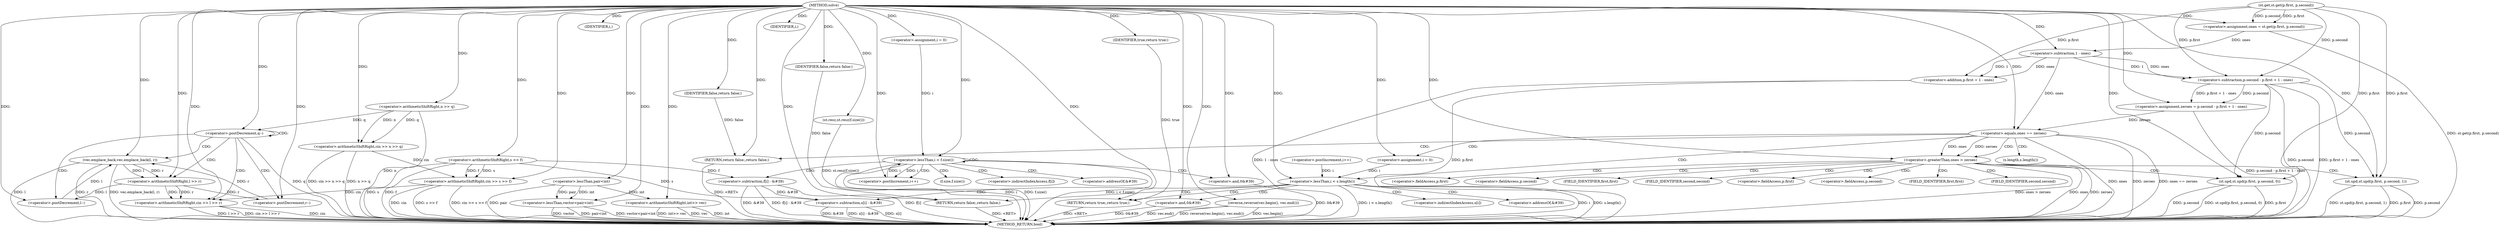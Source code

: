 digraph "solve" {  
"1000412" [label = "(METHOD,solve)" ]
"1000567" [label = "(METHOD_RETURN,bool)" ]
"1000416" [label = "(<operator>.arithmeticShiftRight,cin >> n >> q)" ]
"1000423" [label = "(<operator>.arithmeticShiftRight,cin >> s >> f)" ]
"1000438" [label = "(st.resz,st.resz(f.size()))" ]
"1000483" [label = "(reverse,reverse(vec.begin(), vec.end()))" ]
"1000565" [label = "(RETURN,return true;,return true;)" ]
"1000429" [label = "(<operator>.lessThan,vector<pair<int)" ]
"1000434" [label = "(<operator>.arithmeticShiftRight,int>> vec)" ]
"1000442" [label = "(<operator>.assignment,i = 0)" ]
"1000445" [label = "(<operator>.lessThan,i < f.size())" ]
"1000448" [label = "(<operator>.postIncrement,i++)" ]
"1000465" [label = "(<operator>.postDecrement,q--)" ]
"1000489" [label = "(<operator>.assignment,ones = st.get(p.first, p.second))" ]
"1000499" [label = "(<operator>.assignment,zeroes = p.second - p.first + 1 - ones)" ]
"1000544" [label = "(<operator>.assignment,i = 0)" ]
"1000547" [label = "(<operator>.lessThan,i < s.length())" ]
"1000566" [label = "(IDENTIFIER,true,return true;)" ]
"1000418" [label = "(<operator>.arithmeticShiftRight,n >> q)" ]
"1000425" [label = "(<operator>.arithmeticShiftRight,s >> f)" ]
"1000461" [label = "(<operator>.and,0&#39)" ]
"1000470" [label = "(<operator>.arithmeticShiftRight,cin >> l >> r)" ]
"1000480" [label = "(vec.emplace_back,vec.emplace_back(l, r))" ]
"1000513" [label = "(<operator>.equals,ones == zeroes)" ]
"1000520" [label = "(<operator>.greaterThan,ones > zeroes)" ]
"1000550" [label = "(<operator>.postIncrement,i++)" ]
"1000553" [label = "(<operator>.subtraction,s[i] - &#39)" ]
"1000559" [label = "(<operator>.and,0&#39)" ]
"1000431" [label = "(<operator>.lessThan,pair<int)" ]
"1000452" [label = "(IDENTIFIER,i,)" ]
"1000476" [label = "(<operator>.postDecrement,l--)" ]
"1000478" [label = "(<operator>.postDecrement,r--)" ]
"1000491" [label = "(st.get,st.get(p.first, p.second))" ]
"1000501" [label = "(<operator>.subtraction,p.second - p.first + 1 - ones)" ]
"1000517" [label = "(RETURN,return false;,return false;)" ]
"1000524" [label = "(st.upd,st.upd(p.first, p.second, 1))" ]
"1000563" [label = "(RETURN,return false;,return false;)" ]
"1000454" [label = "(IDENTIFIER,i,)" ]
"1000455" [label = "(<operator>.subtraction,f[i] - &#39)" ]
"1000472" [label = "(<operator>.arithmeticShiftRight,l >> r)" ]
"1000505" [label = "(<operator>.addition,p.first + 1 - ones)" ]
"1000518" [label = "(IDENTIFIER,false,return false;)" ]
"1000534" [label = "(st.upd,st.upd(p.first, p.second, 0))" ]
"1000564" [label = "(IDENTIFIER,false,return false;)" ]
"1000509" [label = "(<operator>.subtraction,1 - ones)" ]
"1000447" [label = "(f.size,f.size())" ]
"1000549" [label = "(s.length,s.length())" ]
"1000554" [label = "(<operator>.indirectIndexAccess,s[i])" ]
"1000557" [label = "(<operator>.addressOf,&#39)" ]
"1000525" [label = "(<operator>.fieldAccess,p.first)" ]
"1000528" [label = "(<operator>.fieldAccess,p.second)" ]
"1000456" [label = "(<operator>.indirectIndexAccess,f[i])" ]
"1000459" [label = "(<operator>.addressOf,&#39)" ]
"1000527" [label = "(FIELD_IDENTIFIER,first,first)" ]
"1000530" [label = "(FIELD_IDENTIFIER,second,second)" ]
"1000535" [label = "(<operator>.fieldAccess,p.first)" ]
"1000538" [label = "(<operator>.fieldAccess,p.second)" ]
"1000537" [label = "(FIELD_IDENTIFIER,first,first)" ]
"1000540" [label = "(FIELD_IDENTIFIER,second,second)" ]
  "1000565" -> "1000567"  [ label = "DDG: <RET>"] 
  "1000517" -> "1000567"  [ label = "DDG: <RET>"] 
  "1000418" -> "1000567"  [ label = "DDG: n"] 
  "1000416" -> "1000567"  [ label = "DDG: n >> q"] 
  "1000416" -> "1000567"  [ label = "DDG: cin >> n >> q"] 
  "1000423" -> "1000567"  [ label = "DDG: cin"] 
  "1000425" -> "1000567"  [ label = "DDG: s"] 
  "1000425" -> "1000567"  [ label = "DDG: f"] 
  "1000423" -> "1000567"  [ label = "DDG: s >> f"] 
  "1000423" -> "1000567"  [ label = "DDG: cin >> s >> f"] 
  "1000429" -> "1000567"  [ label = "DDG: pair<int"] 
  "1000429" -> "1000567"  [ label = "DDG: vector<pair<int"] 
  "1000434" -> "1000567"  [ label = "DDG: int"] 
  "1000434" -> "1000567"  [ label = "DDG: int>> vec"] 
  "1000438" -> "1000567"  [ label = "DDG: st.resz(f.size())"] 
  "1000445" -> "1000567"  [ label = "DDG: i"] 
  "1000445" -> "1000567"  [ label = "DDG: f.size()"] 
  "1000445" -> "1000567"  [ label = "DDG: i < f.size()"] 
  "1000465" -> "1000567"  [ label = "DDG: q"] 
  "1000483" -> "1000567"  [ label = "DDG: vec.begin()"] 
  "1000483" -> "1000567"  [ label = "DDG: vec.end()"] 
  "1000483" -> "1000567"  [ label = "DDG: reverse(vec.begin(), vec.end())"] 
  "1000489" -> "1000567"  [ label = "DDG: st.get(p.first, p.second)"] 
  "1000501" -> "1000567"  [ label = "DDG: p.second"] 
  "1000505" -> "1000567"  [ label = "DDG: p.first"] 
  "1000505" -> "1000567"  [ label = "DDG: 1 - ones"] 
  "1000501" -> "1000567"  [ label = "DDG: p.first + 1 - ones"] 
  "1000499" -> "1000567"  [ label = "DDG: p.second - p.first + 1 - ones"] 
  "1000513" -> "1000567"  [ label = "DDG: ones"] 
  "1000513" -> "1000567"  [ label = "DDG: zeroes"] 
  "1000513" -> "1000567"  [ label = "DDG: ones == zeroes"] 
  "1000520" -> "1000567"  [ label = "DDG: ones"] 
  "1000520" -> "1000567"  [ label = "DDG: zeroes"] 
  "1000520" -> "1000567"  [ label = "DDG: ones > zeroes"] 
  "1000534" -> "1000567"  [ label = "DDG: p.first"] 
  "1000534" -> "1000567"  [ label = "DDG: p.second"] 
  "1000534" -> "1000567"  [ label = "DDG: st.upd(p.first, p.second, 0)"] 
  "1000524" -> "1000567"  [ label = "DDG: p.first"] 
  "1000524" -> "1000567"  [ label = "DDG: p.second"] 
  "1000524" -> "1000567"  [ label = "DDG: st.upd(p.first, p.second, 1)"] 
  "1000547" -> "1000567"  [ label = "DDG: i"] 
  "1000547" -> "1000567"  [ label = "DDG: s.length()"] 
  "1000547" -> "1000567"  [ label = "DDG: i < s.length()"] 
  "1000553" -> "1000567"  [ label = "DDG: s[i]"] 
  "1000553" -> "1000567"  [ label = "DDG: &#39"] 
  "1000553" -> "1000567"  [ label = "DDG: s[i] - &#39"] 
  "1000559" -> "1000567"  [ label = "DDG: 0&#39"] 
  "1000470" -> "1000567"  [ label = "DDG: cin"] 
  "1000470" -> "1000567"  [ label = "DDG: l >> r"] 
  "1000470" -> "1000567"  [ label = "DDG: cin >> l >> r"] 
  "1000480" -> "1000567"  [ label = "DDG: l"] 
  "1000480" -> "1000567"  [ label = "DDG: r"] 
  "1000480" -> "1000567"  [ label = "DDG: vec.emplace_back(l, r)"] 
  "1000455" -> "1000567"  [ label = "DDG: f[i]"] 
  "1000455" -> "1000567"  [ label = "DDG: &#39"] 
  "1000455" -> "1000567"  [ label = "DDG: f[i] - &#39"] 
  "1000461" -> "1000567"  [ label = "DDG: 0&#39"] 
  "1000563" -> "1000567"  [ label = "DDG: <RET>"] 
  "1000434" -> "1000567"  [ label = "DDG: vec"] 
  "1000429" -> "1000567"  [ label = "DDG: vector"] 
  "1000431" -> "1000567"  [ label = "DDG: pair"] 
  "1000566" -> "1000565"  [ label = "DDG: true"] 
  "1000412" -> "1000565"  [ label = "DDG: "] 
  "1000412" -> "1000416"  [ label = "DDG: "] 
  "1000418" -> "1000416"  [ label = "DDG: q"] 
  "1000418" -> "1000416"  [ label = "DDG: n"] 
  "1000416" -> "1000423"  [ label = "DDG: cin"] 
  "1000412" -> "1000423"  [ label = "DDG: "] 
  "1000425" -> "1000423"  [ label = "DDG: s"] 
  "1000425" -> "1000423"  [ label = "DDG: f"] 
  "1000412" -> "1000438"  [ label = "DDG: "] 
  "1000412" -> "1000442"  [ label = "DDG: "] 
  "1000412" -> "1000483"  [ label = "DDG: "] 
  "1000491" -> "1000489"  [ label = "DDG: p.second"] 
  "1000491" -> "1000489"  [ label = "DDG: p.first"] 
  "1000501" -> "1000499"  [ label = "DDG: p.first + 1 - ones"] 
  "1000501" -> "1000499"  [ label = "DDG: p.second"] 
  "1000412" -> "1000544"  [ label = "DDG: "] 
  "1000412" -> "1000566"  [ label = "DDG: "] 
  "1000412" -> "1000418"  [ label = "DDG: "] 
  "1000412" -> "1000425"  [ label = "DDG: "] 
  "1000412" -> "1000429"  [ label = "DDG: "] 
  "1000431" -> "1000429"  [ label = "DDG: pair"] 
  "1000431" -> "1000429"  [ label = "DDG: int"] 
  "1000431" -> "1000434"  [ label = "DDG: int"] 
  "1000412" -> "1000434"  [ label = "DDG: "] 
  "1000442" -> "1000445"  [ label = "DDG: i"] 
  "1000448" -> "1000445"  [ label = "DDG: i"] 
  "1000412" -> "1000445"  [ label = "DDG: "] 
  "1000445" -> "1000448"  [ label = "DDG: i"] 
  "1000412" -> "1000448"  [ label = "DDG: "] 
  "1000418" -> "1000465"  [ label = "DDG: q"] 
  "1000412" -> "1000465"  [ label = "DDG: "] 
  "1000412" -> "1000489"  [ label = "DDG: "] 
  "1000412" -> "1000499"  [ label = "DDG: "] 
  "1000544" -> "1000547"  [ label = "DDG: i"] 
  "1000550" -> "1000547"  [ label = "DDG: i"] 
  "1000412" -> "1000547"  [ label = "DDG: "] 
  "1000412" -> "1000431"  [ label = "DDG: "] 
  "1000412" -> "1000452"  [ label = "DDG: "] 
  "1000412" -> "1000461"  [ label = "DDG: "] 
  "1000423" -> "1000470"  [ label = "DDG: cin"] 
  "1000412" -> "1000470"  [ label = "DDG: "] 
  "1000472" -> "1000470"  [ label = "DDG: l"] 
  "1000472" -> "1000470"  [ label = "DDG: r"] 
  "1000476" -> "1000480"  [ label = "DDG: l"] 
  "1000412" -> "1000480"  [ label = "DDG: "] 
  "1000478" -> "1000480"  [ label = "DDG: r"] 
  "1000491" -> "1000501"  [ label = "DDG: p.second"] 
  "1000491" -> "1000501"  [ label = "DDG: p.first"] 
  "1000509" -> "1000501"  [ label = "DDG: ones"] 
  "1000509" -> "1000501"  [ label = "DDG: 1"] 
  "1000509" -> "1000513"  [ label = "DDG: ones"] 
  "1000412" -> "1000513"  [ label = "DDG: "] 
  "1000499" -> "1000513"  [ label = "DDG: zeroes"] 
  "1000518" -> "1000517"  [ label = "DDG: false"] 
  "1000412" -> "1000517"  [ label = "DDG: "] 
  "1000513" -> "1000520"  [ label = "DDG: ones"] 
  "1000412" -> "1000520"  [ label = "DDG: "] 
  "1000513" -> "1000520"  [ label = "DDG: zeroes"] 
  "1000425" -> "1000553"  [ label = "DDG: s"] 
  "1000455" -> "1000553"  [ label = "DDG: &#39"] 
  "1000412" -> "1000559"  [ label = "DDG: "] 
  "1000564" -> "1000563"  [ label = "DDG: false"] 
  "1000412" -> "1000563"  [ label = "DDG: "] 
  "1000412" -> "1000454"  [ label = "DDG: "] 
  "1000480" -> "1000472"  [ label = "DDG: l"] 
  "1000412" -> "1000472"  [ label = "DDG: "] 
  "1000480" -> "1000472"  [ label = "DDG: r"] 
  "1000472" -> "1000476"  [ label = "DDG: l"] 
  "1000412" -> "1000476"  [ label = "DDG: "] 
  "1000472" -> "1000478"  [ label = "DDG: r"] 
  "1000412" -> "1000478"  [ label = "DDG: "] 
  "1000491" -> "1000505"  [ label = "DDG: p.first"] 
  "1000509" -> "1000505"  [ label = "DDG: ones"] 
  "1000509" -> "1000505"  [ label = "DDG: 1"] 
  "1000412" -> "1000518"  [ label = "DDG: "] 
  "1000491" -> "1000524"  [ label = "DDG: p.first"] 
  "1000501" -> "1000524"  [ label = "DDG: p.second"] 
  "1000412" -> "1000524"  [ label = "DDG: "] 
  "1000412" -> "1000564"  [ label = "DDG: "] 
  "1000425" -> "1000455"  [ label = "DDG: f"] 
  "1000412" -> "1000509"  [ label = "DDG: "] 
  "1000489" -> "1000509"  [ label = "DDG: ones"] 
  "1000491" -> "1000534"  [ label = "DDG: p.first"] 
  "1000501" -> "1000534"  [ label = "DDG: p.second"] 
  "1000412" -> "1000534"  [ label = "DDG: "] 
  "1000445" -> "1000461"  [ label = "CDG: "] 
  "1000445" -> "1000456"  [ label = "CDG: "] 
  "1000445" -> "1000447"  [ label = "CDG: "] 
  "1000445" -> "1000448"  [ label = "CDG: "] 
  "1000445" -> "1000459"  [ label = "CDG: "] 
  "1000445" -> "1000445"  [ label = "CDG: "] 
  "1000445" -> "1000455"  [ label = "CDG: "] 
  "1000465" -> "1000465"  [ label = "CDG: "] 
  "1000465" -> "1000478"  [ label = "CDG: "] 
  "1000465" -> "1000476"  [ label = "CDG: "] 
  "1000465" -> "1000470"  [ label = "CDG: "] 
  "1000465" -> "1000472"  [ label = "CDG: "] 
  "1000465" -> "1000480"  [ label = "CDG: "] 
  "1000547" -> "1000553"  [ label = "CDG: "] 
  "1000547" -> "1000563"  [ label = "CDG: "] 
  "1000547" -> "1000557"  [ label = "CDG: "] 
  "1000547" -> "1000565"  [ label = "CDG: "] 
  "1000547" -> "1000554"  [ label = "CDG: "] 
  "1000547" -> "1000559"  [ label = "CDG: "] 
  "1000513" -> "1000520"  [ label = "CDG: "] 
  "1000513" -> "1000547"  [ label = "CDG: "] 
  "1000513" -> "1000544"  [ label = "CDG: "] 
  "1000513" -> "1000549"  [ label = "CDG: "] 
  "1000513" -> "1000517"  [ label = "CDG: "] 
  "1000520" -> "1000530"  [ label = "CDG: "] 
  "1000520" -> "1000538"  [ label = "CDG: "] 
  "1000520" -> "1000537"  [ label = "CDG: "] 
  "1000520" -> "1000524"  [ label = "CDG: "] 
  "1000520" -> "1000540"  [ label = "CDG: "] 
  "1000520" -> "1000525"  [ label = "CDG: "] 
  "1000520" -> "1000535"  [ label = "CDG: "] 
  "1000520" -> "1000534"  [ label = "CDG: "] 
  "1000520" -> "1000528"  [ label = "CDG: "] 
  "1000520" -> "1000527"  [ label = "CDG: "] 
}
